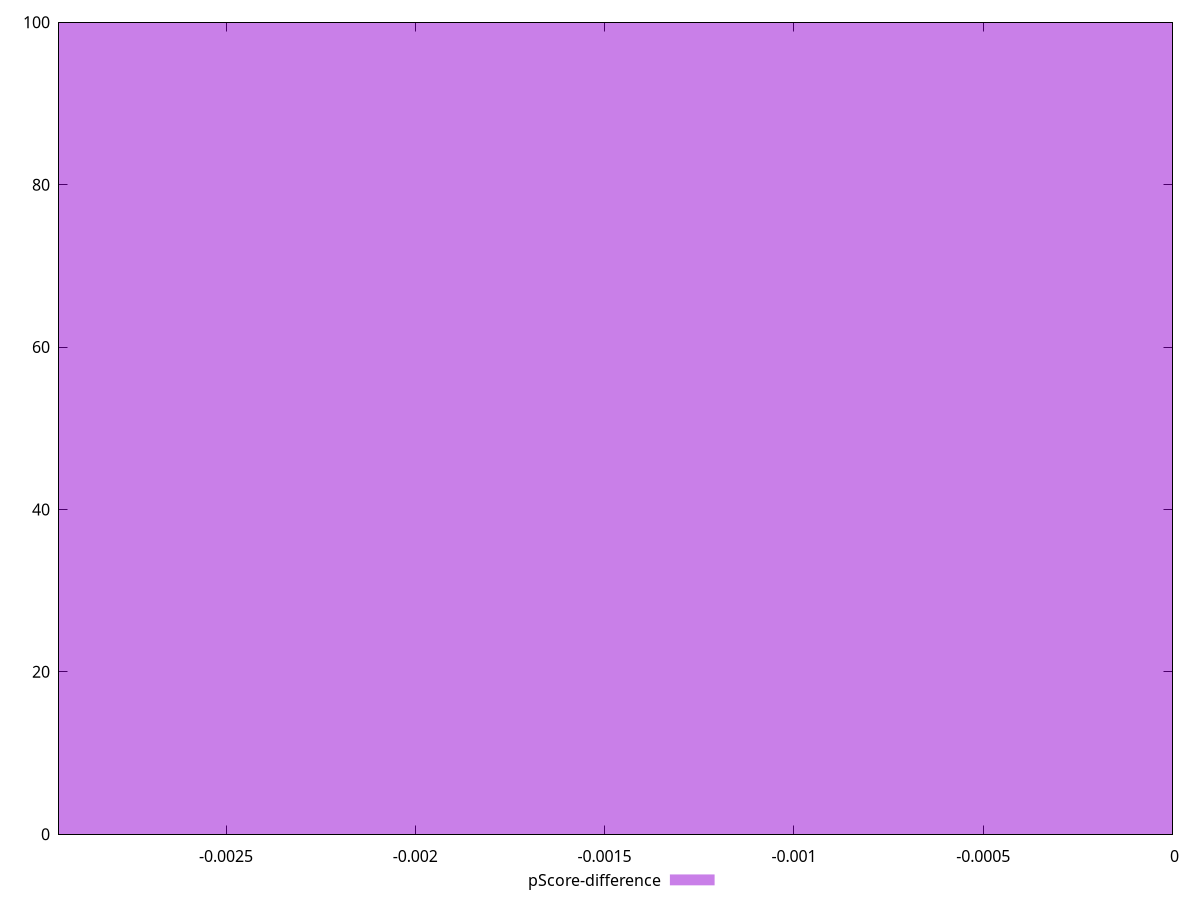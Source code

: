 reset

$pScoreDifference <<EOF
0 100
EOF

set key outside below
set boxwidth 0.1
set xrange [-0.002941176470588225:0]
set yrange [0:100]
set trange [0:100]
set style fill transparent solid 0.5 noborder
set terminal svg size 640, 490 enhanced background rgb 'white'
set output "report_00025_2021-02-22T21:38:55.199Z/offscreen-images/samples/pages+cached/pScore-difference/histogram.svg"

plot $pScoreDifference title "pScore-difference" with boxes

reset
